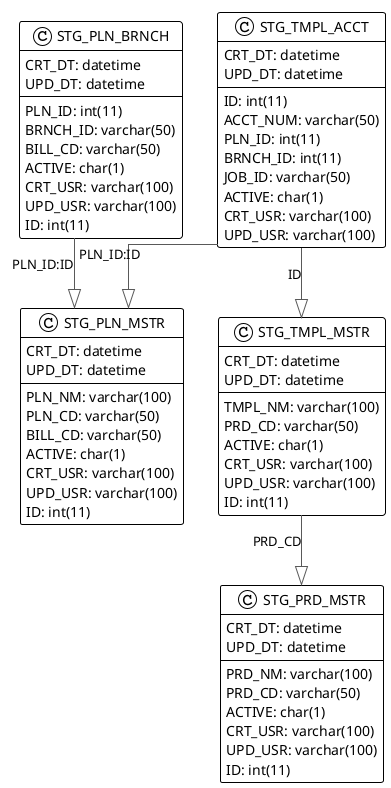 @startuml

!theme plain
top to bottom direction
skinparam linetype ortho

class STG_PLN_BRNCH {
   PLN_ID: int(11)
   BRNCH_ID: varchar(50)
   BILL_CD: varchar(50)
   CRT_DT: datetime
   UPD_DT: datetime
   ACTIVE: char(1)
   CRT_USR: varchar(100)
   UPD_USR: varchar(100)
   ID: int(11)
}
class STG_PLN_MSTR {
   PLN_NM: varchar(100)
   PLN_CD: varchar(50)
   BILL_CD: varchar(50)
   CRT_DT: datetime
   UPD_DT: datetime
   ACTIVE: char(1)
   CRT_USR: varchar(100)
   UPD_USR: varchar(100)
   ID: int(11)
}
class STG_PRD_MSTR {
   PRD_NM: varchar(100)
   PRD_CD: varchar(50)
   CRT_DT: datetime
   UPD_DT: datetime
   ACTIVE: char(1)
   CRT_USR: varchar(100)
   UPD_USR: varchar(100)
   ID: int(11)
}
class STG_TMPL_ACCT {
   ID: int(11)
   ACCT_NUM: varchar(50)
   PLN_ID: int(11)
   BRNCH_ID: int(11)
   JOB_ID: varchar(50)
   CRT_DT: datetime
   UPD_DT: datetime
   ACTIVE: char(1)
   CRT_USR: varchar(100)
   UPD_USR: varchar(100)
}
class STG_TMPL_MSTR {
   TMPL_NM: varchar(100)
   PRD_CD: varchar(50)
   CRT_DT: datetime
   UPD_DT: datetime
   ACTIVE: char(1)
   CRT_USR: varchar(100)
   UPD_USR: varchar(100)
   ID: int(11)
}

STG_PLN_BRNCH  -[#595959,plain]-^  STG_PLN_MSTR  : "PLN_ID:ID"
STG_TMPL_ACCT  -[#595959,plain]-^  STG_PLN_MSTR  : "PLN_ID:ID"
STG_TMPL_ACCT  -[#595959,plain]-^  STG_TMPL_MSTR : "ID"
STG_TMPL_MSTR  -[#595959,plain]-^  STG_PRD_MSTR  : "PRD_CD"
@enduml

